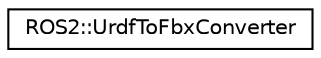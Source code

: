 digraph "Graphical Class Hierarchy"
{
 // LATEX_PDF_SIZE
  edge [fontname="Helvetica",fontsize="10",labelfontname="Helvetica",labelfontsize="10"];
  node [fontname="Helvetica",fontsize="10",shape=record];
  rankdir="LR";
  Node0 [label="ROS2::UrdfToFbxConverter",height=0.2,width=0.4,color="black", fillcolor="white", style="filled",URL="$class_r_o_s2_1_1_urdf_to_fbx_converter.html",tooltip="Class for conversion from URDF to Filmbox (.fbx) files."];
}
